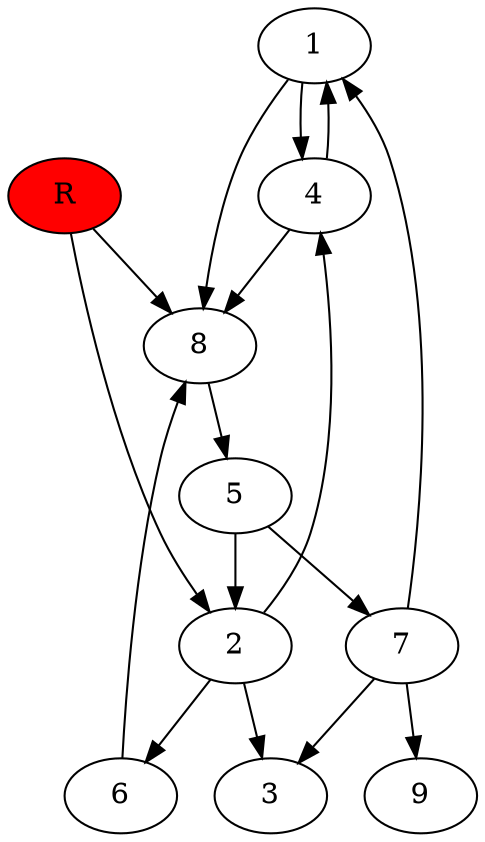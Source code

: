 digraph prb28157 {
	1
	2
	3
	4
	5
	6
	7
	8
	R [fillcolor="#ff0000" style=filled]
	1 -> 4
	1 -> 8
	2 -> 3
	2 -> 4
	2 -> 6
	4 -> 1
	4 -> 8
	5 -> 2
	5 -> 7
	6 -> 8
	7 -> 1
	7 -> 3
	7 -> 9
	8 -> 5
	R -> 2
	R -> 8
}
